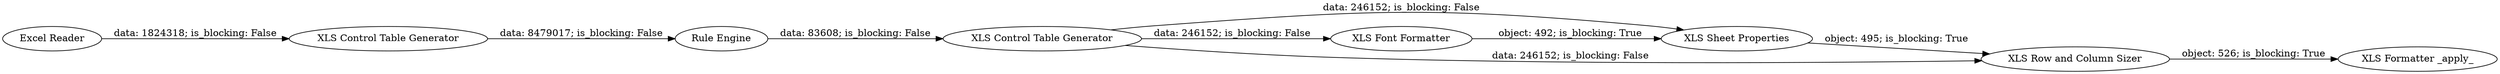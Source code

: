 digraph {
	"9197123779116694619_3" [label="Rule Engine"]
	"9197123779116694619_8" [label="XLS Sheet Properties"]
	"9197123779116694619_9" [label="XLS Font Formatter"]
	"9197123779116694619_4" [label="XLS Control Table Generator"]
	"9197123779116694619_15" [label="XLS Row and Column Sizer"]
	"9197123779116694619_2" [label="XLS Control Table Generator"]
	"9197123779116694619_14" [label="XLS Formatter _apply_"]
	"9197123779116694619_32" [label="Excel Reader"]
	"9197123779116694619_2" -> "9197123779116694619_3" [label="data: 8479017; is_blocking: False"]
	"9197123779116694619_8" -> "9197123779116694619_15" [label="object: 495; is_blocking: True"]
	"9197123779116694619_4" -> "9197123779116694619_15" [label="data: 246152; is_blocking: False"]
	"9197123779116694619_15" -> "9197123779116694619_14" [label="object: 526; is_blocking: True"]
	"9197123779116694619_3" -> "9197123779116694619_4" [label="data: 83608; is_blocking: False"]
	"9197123779116694619_4" -> "9197123779116694619_8" [label="data: 246152; is_blocking: False"]
	"9197123779116694619_9" -> "9197123779116694619_8" [label="object: 492; is_blocking: True"]
	"9197123779116694619_4" -> "9197123779116694619_9" [label="data: 246152; is_blocking: False"]
	"9197123779116694619_32" -> "9197123779116694619_2" [label="data: 1824318; is_blocking: False"]
	rankdir=LR
}
